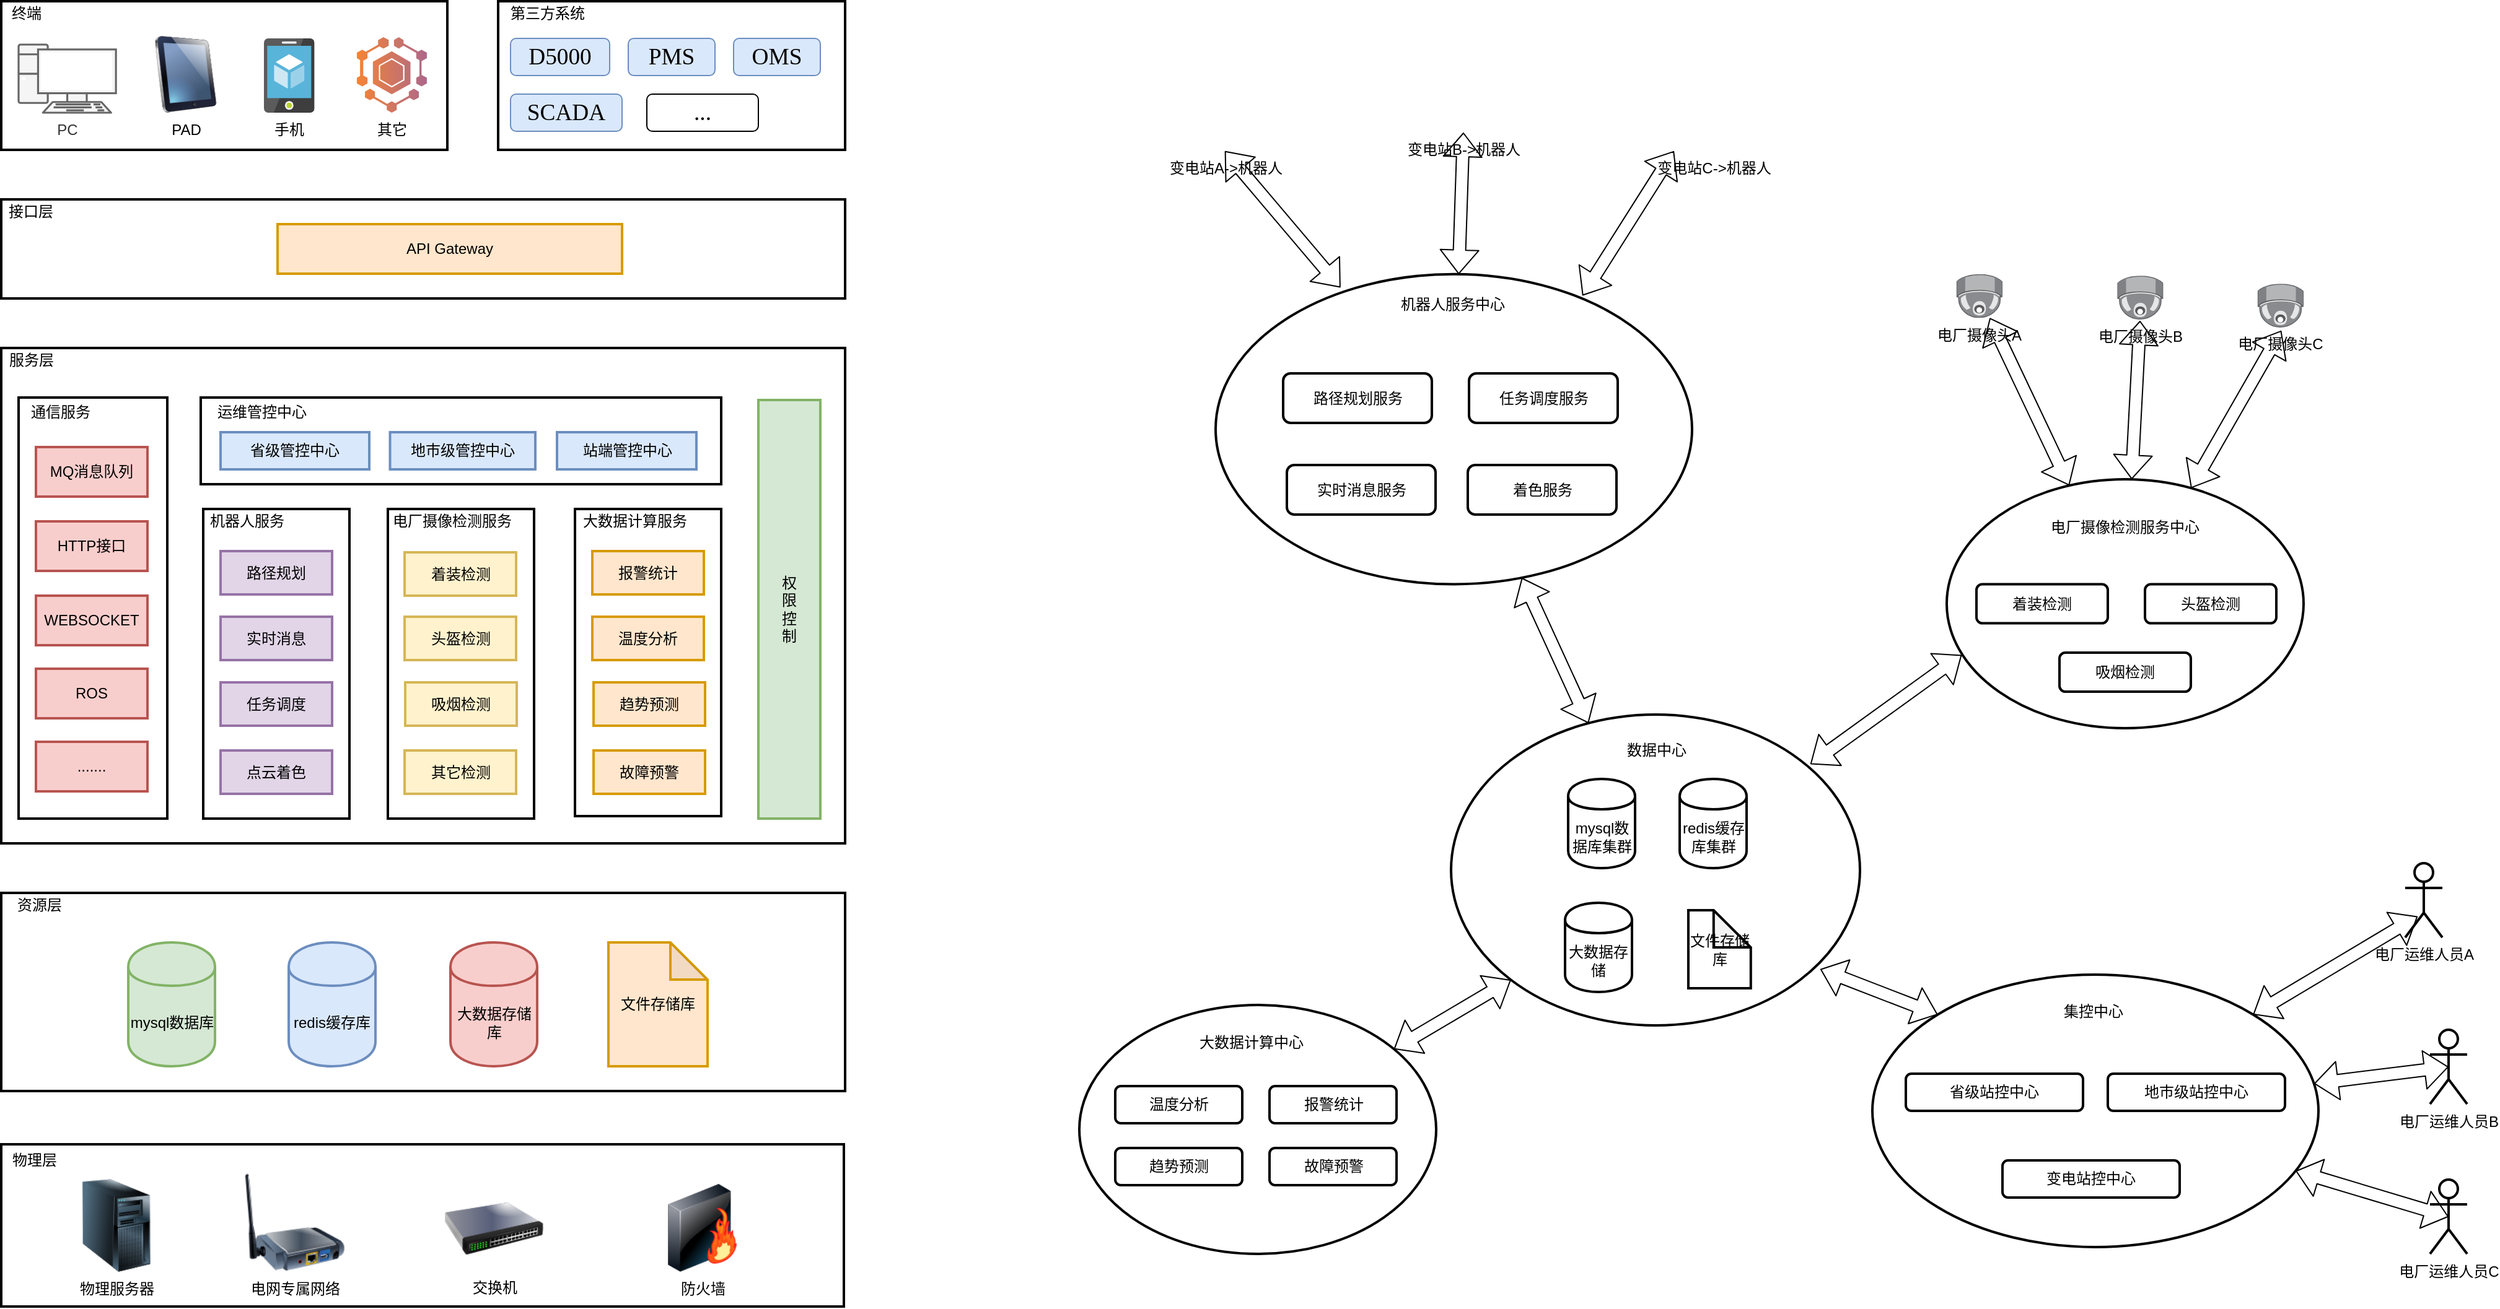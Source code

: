 <mxfile version="12.8.8" type="github">
  <diagram id="68AKn7hBrkc6Hizn51Uo" name="第 1 页">
    <mxGraphModel dx="1553" dy="847" grid="1" gridSize="10" guides="1" tooltips="1" connect="1" arrows="1" fold="1" page="1" pageScale="1" pageWidth="2354" pageHeight="1336" math="0" shadow="0">
      <root>
        <mxCell id="0" />
        <mxCell id="1" parent="0" />
        <mxCell id="wY_InP9v4MQlX6HiAcbp-134" value="" style="shape=flexArrow;endArrow=classic;startArrow=classic;html=1;entryX=0.516;entryY=1.071;entryDx=0;entryDy=0;entryPerimeter=0;" edge="1" parent="1" source="wY_InP9v4MQlX6HiAcbp-79" target="wY_InP9v4MQlX6HiAcbp-131">
          <mxGeometry width="50" height="50" relative="1" as="geometry">
            <mxPoint x="1740" y="509" as="sourcePoint" />
            <mxPoint x="1790" y="459" as="targetPoint" />
          </mxGeometry>
        </mxCell>
        <mxCell id="wY_InP9v4MQlX6HiAcbp-79" value="" style="ellipse;whiteSpace=wrap;html=1;labelBackgroundColor=none;strokeWidth=2;fillColor=none;" vertex="1" parent="1">
          <mxGeometry x="1740" y="469" width="288" height="201" as="geometry" />
        </mxCell>
        <mxCell id="wY_InP9v4MQlX6HiAcbp-20" value="" style="rounded=0;whiteSpace=wrap;html=1;labelBackgroundColor=#333333;strokeWidth=2;fillColor=none;" vertex="1" parent="1">
          <mxGeometry x="170" y="363" width="681" height="400" as="geometry" />
        </mxCell>
        <mxCell id="wY_InP9v4MQlX6HiAcbp-31" value="" style="rounded=0;whiteSpace=wrap;html=1;labelBackgroundColor=none;strokeWidth=2;fillColor=none;" vertex="1" parent="1">
          <mxGeometry x="333" y="493" width="118" height="250" as="geometry" />
        </mxCell>
        <mxCell id="wY_InP9v4MQlX6HiAcbp-1" value="" style="rounded=0;whiteSpace=wrap;html=1;strokeWidth=2;" vertex="1" parent="1">
          <mxGeometry x="170" y="83" width="360" height="120" as="geometry" />
        </mxCell>
        <mxCell id="wY_InP9v4MQlX6HiAcbp-2" value="" style="rounded=0;whiteSpace=wrap;html=1;strokeWidth=2;" vertex="1" parent="1">
          <mxGeometry x="571" y="83" width="280" height="120" as="geometry" />
        </mxCell>
        <mxCell id="wY_InP9v4MQlX6HiAcbp-3" value="终端" style="text;html=1;strokeColor=none;fillColor=none;align=center;verticalAlign=middle;whiteSpace=wrap;rounded=0;" vertex="1" parent="1">
          <mxGeometry x="170" y="83" width="41" height="20" as="geometry" />
        </mxCell>
        <mxCell id="wY_InP9v4MQlX6HiAcbp-4" value="第三方系统" style="text;html=1;strokeColor=none;fillColor=none;align=center;verticalAlign=middle;whiteSpace=wrap;rounded=0;" vertex="1" parent="1">
          <mxGeometry x="571" y="83" width="80" height="20" as="geometry" />
        </mxCell>
        <mxCell id="wY_InP9v4MQlX6HiAcbp-5" value="&lt;span lang=&quot;EN-US&quot; style=&quot;white-space: normal ; font-size: 14pt ; font-family: &amp;#34;tim&amp;#34; , serif&quot;&gt;D5000&lt;/span&gt;&lt;span style=&quot;font-size: medium ; white-space: normal&quot;&gt;&lt;/span&gt;" style="rounded=1;whiteSpace=wrap;html=1;fillColor=#dae8fc;strokeColor=#6c8ebf;" vertex="1" parent="1">
          <mxGeometry x="581" y="113" width="80" height="30" as="geometry" />
        </mxCell>
        <mxCell id="wY_InP9v4MQlX6HiAcbp-6" value="&lt;span lang=&quot;EN-US&quot; style=&quot;white-space: normal ; font-size: 14pt ; font-family: &amp;#34;tim&amp;#34; , serif&quot;&gt;PMS&lt;/span&gt;&lt;span style=&quot;font-size: medium ; white-space: normal&quot;&gt;&lt;/span&gt;" style="rounded=1;whiteSpace=wrap;html=1;fillColor=#dae8fc;strokeColor=#6c8ebf;" vertex="1" parent="1">
          <mxGeometry x="676" y="113" width="70" height="30" as="geometry" />
        </mxCell>
        <mxCell id="wY_InP9v4MQlX6HiAcbp-7" value="&lt;span lang=&quot;EN-US&quot; style=&quot;font-size: 14pt ; font-family: &amp;#34;tim&amp;#34; , serif&quot;&gt;OMS&lt;/span&gt;&lt;span style=&quot;font-size: medium&quot;&gt;&lt;/span&gt;" style="rounded=1;whiteSpace=wrap;html=1;fillColor=#dae8fc;strokeColor=#6c8ebf;" vertex="1" parent="1">
          <mxGeometry x="761" y="113" width="70" height="30" as="geometry" />
        </mxCell>
        <mxCell id="wY_InP9v4MQlX6HiAcbp-8" value="&lt;span lang=&quot;EN-US&quot; style=&quot;font-size: 14pt ; font-family: &amp;#34;tim&amp;#34; , serif&quot;&gt;SCADA&lt;/span&gt;&lt;span style=&quot;font-size: medium&quot;&gt;&lt;/span&gt;" style="rounded=1;whiteSpace=wrap;html=1;fillColor=#dae8fc;strokeColor=#6c8ebf;" vertex="1" parent="1">
          <mxGeometry x="581" y="158" width="90" height="30" as="geometry" />
        </mxCell>
        <mxCell id="wY_InP9v4MQlX6HiAcbp-9" value="&lt;span lang=&quot;EN-US&quot; style=&quot;font-size: 14pt ; font-family: &amp;#34;tim&amp;#34; , serif&quot;&gt;...&lt;/span&gt;&lt;span style=&quot;font-size: medium&quot;&gt;&lt;/span&gt;" style="rounded=1;whiteSpace=wrap;html=1;" vertex="1" parent="1">
          <mxGeometry x="691" y="158" width="90" height="30" as="geometry" />
        </mxCell>
        <mxCell id="wY_InP9v4MQlX6HiAcbp-10" value="PC" style="verticalAlign=top;verticalLabelPosition=bottom;labelPosition=center;align=center;html=1;outlineConnect=0;fillColor=#f5f5f5;strokeColor=#666666;gradientDirection=north;strokeWidth=2;shape=mxgraph.networks.pc;fontColor=#333333;" vertex="1" parent="1">
          <mxGeometry x="184" y="118" width="78.57" height="55" as="geometry" />
        </mxCell>
        <mxCell id="wY_InP9v4MQlX6HiAcbp-13" value="手机" style="aspect=fixed;html=1;points=[];align=center;image;fontSize=12;image=img/lib/mscae/App_Service_Mobile_App.svg;" vertex="1" parent="1">
          <mxGeometry x="382" y="113" width="40.8" height="60" as="geometry" />
        </mxCell>
        <mxCell id="wY_InP9v4MQlX6HiAcbp-15" value="其它" style="outlineConnect=0;dashed=0;verticalLabelPosition=bottom;verticalAlign=top;align=center;html=1;shape=mxgraph.aws3.mobile_hub;fillColor=#AD688A;gradientColor=#F58435;gradientDirection=west;pointerEvents=1" vertex="1" parent="1">
          <mxGeometry x="457" y="112" width="56.48" height="61" as="geometry" />
        </mxCell>
        <mxCell id="wY_InP9v4MQlX6HiAcbp-16" value="" style="rounded=0;whiteSpace=wrap;html=1;strokeWidth=2;" vertex="1" parent="1">
          <mxGeometry x="170" y="243" width="681" height="80" as="geometry" />
        </mxCell>
        <mxCell id="wY_InP9v4MQlX6HiAcbp-17" value="API Gateway" style="rounded=0;whiteSpace=wrap;html=1;strokeWidth=2;fillColor=#ffe6cc;strokeColor=#d79b00;" vertex="1" parent="1">
          <mxGeometry x="393" y="263" width="278" height="40" as="geometry" />
        </mxCell>
        <mxCell id="wY_InP9v4MQlX6HiAcbp-18" value="接口层" style="text;html=1;strokeColor=none;fillColor=none;align=center;verticalAlign=middle;whiteSpace=wrap;rounded=0;" vertex="1" parent="1">
          <mxGeometry x="171" y="243" width="46" height="20" as="geometry" />
        </mxCell>
        <mxCell id="wY_InP9v4MQlX6HiAcbp-21" value="服务层" style="text;html=1;strokeColor=none;fillColor=none;align=center;verticalAlign=middle;whiteSpace=wrap;rounded=0;labelBackgroundColor=none;" vertex="1" parent="1">
          <mxGeometry x="171" y="363" width="47" height="20" as="geometry" />
        </mxCell>
        <mxCell id="wY_InP9v4MQlX6HiAcbp-22" value="" style="rounded=0;whiteSpace=wrap;html=1;labelBackgroundColor=none;strokeWidth=2;fillColor=none;" vertex="1" parent="1">
          <mxGeometry x="184" y="403" width="120" height="340" as="geometry" />
        </mxCell>
        <mxCell id="wY_InP9v4MQlX6HiAcbp-23" value="通信服务" style="text;html=1;strokeColor=none;fillColor=none;align=center;verticalAlign=middle;whiteSpace=wrap;rounded=0;labelBackgroundColor=none;" vertex="1" parent="1">
          <mxGeometry x="185" y="405" width="66" height="20" as="geometry" />
        </mxCell>
        <mxCell id="wY_InP9v4MQlX6HiAcbp-25" value="MQ消息队列" style="rounded=0;whiteSpace=wrap;html=1;labelBackgroundColor=none;strokeWidth=2;fillColor=#f8cecc;strokeColor=#b85450;" vertex="1" parent="1">
          <mxGeometry x="198" y="443" width="90" height="40" as="geometry" />
        </mxCell>
        <mxCell id="wY_InP9v4MQlX6HiAcbp-26" value="HTTP接口" style="rounded=0;whiteSpace=wrap;html=1;labelBackgroundColor=none;strokeWidth=2;fillColor=#f8cecc;strokeColor=#b85450;" vertex="1" parent="1">
          <mxGeometry x="198" y="503" width="90" height="40" as="geometry" />
        </mxCell>
        <mxCell id="wY_InP9v4MQlX6HiAcbp-28" value="WEBSOCKET" style="rounded=0;whiteSpace=wrap;html=1;labelBackgroundColor=none;strokeWidth=2;fillColor=#f8cecc;strokeColor=#b85450;" vertex="1" parent="1">
          <mxGeometry x="198" y="563" width="90" height="40" as="geometry" />
        </mxCell>
        <mxCell id="wY_InP9v4MQlX6HiAcbp-29" value="ROS" style="rounded=0;whiteSpace=wrap;html=1;labelBackgroundColor=none;strokeWidth=2;fillColor=#f8cecc;strokeColor=#b85450;" vertex="1" parent="1">
          <mxGeometry x="198" y="622" width="90" height="40" as="geometry" />
        </mxCell>
        <mxCell id="wY_InP9v4MQlX6HiAcbp-30" value="......." style="rounded=0;whiteSpace=wrap;html=1;labelBackgroundColor=none;strokeWidth=2;fillColor=#f8cecc;strokeColor=#b85450;" vertex="1" parent="1">
          <mxGeometry x="198" y="681" width="90" height="40" as="geometry" />
        </mxCell>
        <mxCell id="wY_InP9v4MQlX6HiAcbp-32" value="权&lt;br&gt;限&lt;br&gt;控&lt;br&gt;制" style="rounded=0;whiteSpace=wrap;html=1;labelBackgroundColor=none;strokeWidth=2;fillColor=#d5e8d4;strokeColor=#82b366;" vertex="1" parent="1">
          <mxGeometry x="781" y="405" width="50" height="338" as="geometry" />
        </mxCell>
        <mxCell id="wY_InP9v4MQlX6HiAcbp-54" value="" style="rounded=0;whiteSpace=wrap;html=1;labelBackgroundColor=none;strokeWidth=2;fillColor=none;" vertex="1" parent="1">
          <mxGeometry x="170" y="803" width="681" height="160" as="geometry" />
        </mxCell>
        <mxCell id="wY_InP9v4MQlX6HiAcbp-55" value="资源层" style="text;html=1;strokeColor=none;fillColor=none;align=center;verticalAlign=middle;whiteSpace=wrap;rounded=0;labelBackgroundColor=none;" vertex="1" parent="1">
          <mxGeometry x="171" y="803" width="60" height="20" as="geometry" />
        </mxCell>
        <mxCell id="wY_InP9v4MQlX6HiAcbp-58" value="mysql数据库" style="shape=cylinder;whiteSpace=wrap;html=1;boundedLbl=1;backgroundOutline=1;labelBackgroundColor=none;strokeWidth=2;fillColor=#d5e8d4;strokeColor=#82b366;" vertex="1" parent="1">
          <mxGeometry x="272.5" y="843" width="70" height="100" as="geometry" />
        </mxCell>
        <mxCell id="wY_InP9v4MQlX6HiAcbp-61" value="redis缓存库" style="shape=cylinder;whiteSpace=wrap;html=1;boundedLbl=1;backgroundOutline=1;labelBackgroundColor=none;strokeWidth=2;fillColor=#dae8fc;strokeColor=#6c8ebf;" vertex="1" parent="1">
          <mxGeometry x="402" y="843" width="70" height="100" as="geometry" />
        </mxCell>
        <mxCell id="wY_InP9v4MQlX6HiAcbp-63" value="文件存储库" style="shape=note;whiteSpace=wrap;html=1;backgroundOutline=1;darkOpacity=0.05;labelBackgroundColor=none;strokeWidth=2;fillColor=#ffe6cc;strokeColor=#d79b00;" vertex="1" parent="1">
          <mxGeometry x="660" y="843" width="80" height="100" as="geometry" />
        </mxCell>
        <mxCell id="wY_InP9v4MQlX6HiAcbp-64" value="" style="ellipse;whiteSpace=wrap;html=1;labelBackgroundColor=none;strokeWidth=2;fillColor=none;" vertex="1" parent="1">
          <mxGeometry x="1340" y="659" width="330" height="251" as="geometry" />
        </mxCell>
        <mxCell id="wY_InP9v4MQlX6HiAcbp-65" value="mysql数据库集群" style="shape=cylinder;whiteSpace=wrap;html=1;boundedLbl=1;backgroundOutline=1;labelBackgroundColor=none;strokeWidth=2;fillColor=none;" vertex="1" parent="1">
          <mxGeometry x="1434.5" y="711" width="54" height="72" as="geometry" />
        </mxCell>
        <mxCell id="wY_InP9v4MQlX6HiAcbp-66" value="redis缓存库集群" style="shape=cylinder;whiteSpace=wrap;html=1;boundedLbl=1;backgroundOutline=1;labelBackgroundColor=none;strokeWidth=2;fillColor=none;" vertex="1" parent="1">
          <mxGeometry x="1524.5" y="711" width="54" height="72" as="geometry" />
        </mxCell>
        <mxCell id="wY_InP9v4MQlX6HiAcbp-67" value="文件存储库" style="shape=note;whiteSpace=wrap;html=1;backgroundOutline=1;darkOpacity=0.05;labelBackgroundColor=none;strokeWidth=2;fillColor=none;" vertex="1" parent="1">
          <mxGeometry x="1531.5" y="817" width="50.4" height="63" as="geometry" />
        </mxCell>
        <mxCell id="wY_InP9v4MQlX6HiAcbp-68" value="" style="ellipse;whiteSpace=wrap;html=1;labelBackgroundColor=none;strokeWidth=2;fillColor=none;" vertex="1" parent="1">
          <mxGeometry x="1150" y="303.37" width="384.5" height="250.38" as="geometry" />
        </mxCell>
        <mxCell id="wY_InP9v4MQlX6HiAcbp-69" value="大数据存储库" style="shape=cylinder;whiteSpace=wrap;html=1;boundedLbl=1;backgroundOutline=1;labelBackgroundColor=none;strokeWidth=2;fillColor=#f8cecc;strokeColor=#b85450;" vertex="1" parent="1">
          <mxGeometry x="532.5" y="843" width="70" height="100" as="geometry" />
        </mxCell>
        <mxCell id="wY_InP9v4MQlX6HiAcbp-70" value="数据中心" style="text;html=1;strokeColor=none;fillColor=none;align=center;verticalAlign=middle;whiteSpace=wrap;rounded=0;labelBackgroundColor=none;" vertex="1" parent="1">
          <mxGeometry x="1481" y="678" width="50" height="20" as="geometry" />
        </mxCell>
        <mxCell id="wY_InP9v4MQlX6HiAcbp-71" value="机器人服务中心" style="text;html=1;strokeColor=none;fillColor=none;align=center;verticalAlign=middle;whiteSpace=wrap;rounded=0;labelBackgroundColor=none;" vertex="1" parent="1">
          <mxGeometry x="1296" y="317.5" width="91" height="20" as="geometry" />
        </mxCell>
        <mxCell id="wY_InP9v4MQlX6HiAcbp-72" value="路径规划服务" style="rounded=1;whiteSpace=wrap;html=1;labelBackgroundColor=none;strokeWidth=2;fillColor=none;" vertex="1" parent="1">
          <mxGeometry x="1204.5" y="383.5" width="120" height="40" as="geometry" />
        </mxCell>
        <mxCell id="wY_InP9v4MQlX6HiAcbp-73" value="任务调度服务" style="rounded=1;whiteSpace=wrap;html=1;labelBackgroundColor=none;strokeWidth=2;fillColor=none;" vertex="1" parent="1">
          <mxGeometry x="1354.5" y="383.5" width="120" height="40" as="geometry" />
        </mxCell>
        <mxCell id="wY_InP9v4MQlX6HiAcbp-74" value="实时消息服务" style="rounded=1;whiteSpace=wrap;html=1;labelBackgroundColor=none;strokeWidth=2;fillColor=none;" vertex="1" parent="1">
          <mxGeometry x="1207.5" y="457.5" width="120" height="40" as="geometry" />
        </mxCell>
        <mxCell id="wY_InP9v4MQlX6HiAcbp-75" value="着色服务" style="rounded=1;whiteSpace=wrap;html=1;labelBackgroundColor=none;strokeWidth=2;fillColor=none;" vertex="1" parent="1">
          <mxGeometry x="1353.5" y="457.5" width="120" height="40" as="geometry" />
        </mxCell>
        <mxCell id="wY_InP9v4MQlX6HiAcbp-76" value="着装检测" style="rounded=1;whiteSpace=wrap;html=1;labelBackgroundColor=none;strokeWidth=2;fillColor=none;" vertex="1" parent="1">
          <mxGeometry x="1764" y="553.75" width="106" height="31.5" as="geometry" />
        </mxCell>
        <mxCell id="wY_InP9v4MQlX6HiAcbp-78" value="" style="ellipse;whiteSpace=wrap;html=1;labelBackgroundColor=none;strokeWidth=2;fillColor=none;" vertex="1" parent="1">
          <mxGeometry x="1040" y="893.5" width="288" height="201" as="geometry" />
        </mxCell>
        <mxCell id="wY_InP9v4MQlX6HiAcbp-80" value="电厂摄像检测服务中心" style="text;html=1;strokeColor=none;fillColor=none;align=center;verticalAlign=middle;whiteSpace=wrap;rounded=0;labelBackgroundColor=none;" vertex="1" parent="1">
          <mxGeometry x="1819" y="497.5" width="130" height="20" as="geometry" />
        </mxCell>
        <mxCell id="wY_InP9v4MQlX6HiAcbp-81" value="大数据计算中心" style="text;html=1;strokeColor=none;fillColor=none;align=center;verticalAlign=middle;whiteSpace=wrap;rounded=0;labelBackgroundColor=none;" vertex="1" parent="1">
          <mxGeometry x="1134" y="913.5" width="90" height="20" as="geometry" />
        </mxCell>
        <mxCell id="wY_InP9v4MQlX6HiAcbp-82" value="温度分析" style="rounded=1;whiteSpace=wrap;html=1;labelBackgroundColor=none;strokeWidth=2;fillColor=none;" vertex="1" parent="1">
          <mxGeometry x="1069" y="959" width="102.5" height="30" as="geometry" />
        </mxCell>
        <mxCell id="wY_InP9v4MQlX6HiAcbp-83" value="" style="ellipse;whiteSpace=wrap;html=1;labelBackgroundColor=none;strokeWidth=2;fillColor=none;" vertex="1" parent="1">
          <mxGeometry x="1680" y="869" width="360" height="220" as="geometry" />
        </mxCell>
        <mxCell id="wY_InP9v4MQlX6HiAcbp-84" value="集控中心" style="text;html=1;strokeColor=none;fillColor=none;align=center;verticalAlign=middle;whiteSpace=wrap;rounded=0;labelBackgroundColor=none;" vertex="1" parent="1">
          <mxGeometry x="1827" y="889" width="63" height="20" as="geometry" />
        </mxCell>
        <mxCell id="wY_InP9v4MQlX6HiAcbp-85" value="省级站控中心" style="rounded=1;whiteSpace=wrap;html=1;labelBackgroundColor=none;strokeWidth=2;fillColor=none;" vertex="1" parent="1">
          <mxGeometry x="1707" y="949" width="143" height="30" as="geometry" />
        </mxCell>
        <mxCell id="wY_InP9v4MQlX6HiAcbp-86" value="地市级站控中心" style="rounded=1;whiteSpace=wrap;html=1;labelBackgroundColor=none;strokeWidth=2;fillColor=none;" vertex="1" parent="1">
          <mxGeometry x="1870" y="949" width="143" height="30" as="geometry" />
        </mxCell>
        <mxCell id="wY_InP9v4MQlX6HiAcbp-87" value="变电站控中心" style="rounded=1;whiteSpace=wrap;html=1;labelBackgroundColor=none;strokeWidth=2;fillColor=none;" vertex="1" parent="1">
          <mxGeometry x="1785" y="1019" width="143" height="30" as="geometry" />
        </mxCell>
        <mxCell id="wY_InP9v4MQlX6HiAcbp-89" value="" style="shape=flexArrow;endArrow=classic;startArrow=classic;html=1;entryX=0;entryY=1;entryDx=0;entryDy=0;" edge="1" parent="1" source="wY_InP9v4MQlX6HiAcbp-78" target="wY_InP9v4MQlX6HiAcbp-64">
          <mxGeometry width="50" height="50" relative="1" as="geometry">
            <mxPoint x="1340" y="909" as="sourcePoint" />
            <mxPoint x="1390" y="859" as="targetPoint" />
          </mxGeometry>
        </mxCell>
        <mxCell id="wY_InP9v4MQlX6HiAcbp-90" value="" style="shape=flexArrow;endArrow=classic;startArrow=classic;html=1;exitX=0;exitY=0;exitDx=0;exitDy=0;entryX=0.903;entryY=0.819;entryDx=0;entryDy=0;entryPerimeter=0;" edge="1" parent="1" source="wY_InP9v4MQlX6HiAcbp-83" target="wY_InP9v4MQlX6HiAcbp-64">
          <mxGeometry width="50" height="50" relative="1" as="geometry">
            <mxPoint x="1460" y="889" as="sourcePoint" />
            <mxPoint x="1510" y="839" as="targetPoint" />
          </mxGeometry>
        </mxCell>
        <mxCell id="wY_InP9v4MQlX6HiAcbp-91" value="" style="shape=flexArrow;endArrow=classic;startArrow=classic;html=1;" edge="1" parent="1" source="wY_InP9v4MQlX6HiAcbp-64" target="wY_InP9v4MQlX6HiAcbp-68">
          <mxGeometry width="50" height="50" relative="1" as="geometry">
            <mxPoint x="1460" y="769" as="sourcePoint" />
            <mxPoint x="1510" y="719" as="targetPoint" />
          </mxGeometry>
        </mxCell>
        <mxCell id="wY_InP9v4MQlX6HiAcbp-92" value="" style="shape=flexArrow;endArrow=classic;startArrow=classic;html=1;entryX=0.042;entryY=0.706;entryDx=0;entryDy=0;entryPerimeter=0;" edge="1" parent="1" target="wY_InP9v4MQlX6HiAcbp-79">
          <mxGeometry width="50" height="50" relative="1" as="geometry">
            <mxPoint x="1630" y="699" as="sourcePoint" />
            <mxPoint x="1510" y="769" as="targetPoint" />
          </mxGeometry>
        </mxCell>
        <mxCell id="wY_InP9v4MQlX6HiAcbp-93" value="变电站A-&amp;gt;机器人" style="shape=image;html=1;verticalAlign=top;verticalLabelPosition=bottom;labelBackgroundColor=#ffffff;imageAspect=0;aspect=fixed;image=https://cdn2.iconfinder.com/data/icons/walle/128/basket_full.png;strokeWidth=2;fillColor=none;" vertex="1" parent="1">
          <mxGeometry x="1107.5" y="104" width="100" height="100" as="geometry" />
        </mxCell>
        <mxCell id="wY_InP9v4MQlX6HiAcbp-94" value="变电站B-&amp;gt;机器人" style="shape=image;html=1;verticalAlign=top;verticalLabelPosition=bottom;labelBackgroundColor=#ffffff;imageAspect=0;aspect=fixed;image=https://cdn2.iconfinder.com/data/icons/walle/128/basket_full.png;strokeWidth=2;fillColor=none;" vertex="1" parent="1">
          <mxGeometry x="1300" y="89" width="100" height="100" as="geometry" />
        </mxCell>
        <mxCell id="wY_InP9v4MQlX6HiAcbp-95" value="变电站C-&amp;gt;机器人" style="shape=image;html=1;verticalAlign=top;verticalLabelPosition=bottom;labelBackgroundColor=#ffffff;imageAspect=0;aspect=fixed;image=https://cdn2.iconfinder.com/data/icons/walle/128/basket_full.png;strokeWidth=2;fillColor=none;" vertex="1" parent="1">
          <mxGeometry x="1501.5" y="104" width="100" height="100" as="geometry" />
        </mxCell>
        <mxCell id="wY_InP9v4MQlX6HiAcbp-96" value="" style="shape=flexArrow;endArrow=classic;startArrow=classic;html=1;exitX=0.77;exitY=0.069;exitDx=0;exitDy=0;exitPerimeter=0;" edge="1" parent="1" source="wY_InP9v4MQlX6HiAcbp-68" target="wY_InP9v4MQlX6HiAcbp-95">
          <mxGeometry width="50" height="50" relative="1" as="geometry">
            <mxPoint x="1450" y="229" as="sourcePoint" />
            <mxPoint x="1500" y="179" as="targetPoint" />
          </mxGeometry>
        </mxCell>
        <mxCell id="wY_InP9v4MQlX6HiAcbp-97" value="" style="shape=flexArrow;endArrow=classic;startArrow=classic;html=1;entryX=0.5;entryY=1;entryDx=0;entryDy=0;" edge="1" parent="1" source="wY_InP9v4MQlX6HiAcbp-68" target="wY_InP9v4MQlX6HiAcbp-94">
          <mxGeometry width="50" height="50" relative="1" as="geometry">
            <mxPoint x="1450" y="229" as="sourcePoint" />
            <mxPoint x="1500" y="179" as="targetPoint" />
          </mxGeometry>
        </mxCell>
        <mxCell id="wY_InP9v4MQlX6HiAcbp-98" value="" style="shape=flexArrow;endArrow=classic;startArrow=classic;html=1;entryX=0.5;entryY=1;entryDx=0;entryDy=0;exitX=0.262;exitY=0.043;exitDx=0;exitDy=0;exitPerimeter=0;" edge="1" parent="1" source="wY_InP9v4MQlX6HiAcbp-68" target="wY_InP9v4MQlX6HiAcbp-93">
          <mxGeometry width="50" height="50" relative="1" as="geometry">
            <mxPoint x="1450" y="229" as="sourcePoint" />
            <mxPoint x="1500" y="179" as="targetPoint" />
          </mxGeometry>
        </mxCell>
        <mxCell id="wY_InP9v4MQlX6HiAcbp-99" value="" style="rounded=0;whiteSpace=wrap;html=1;labelBackgroundColor=none;strokeWidth=2;fillColor=none;" vertex="1" parent="1">
          <mxGeometry x="482" y="493" width="118" height="250" as="geometry" />
        </mxCell>
        <mxCell id="wY_InP9v4MQlX6HiAcbp-100" value="" style="rounded=0;whiteSpace=wrap;html=1;labelBackgroundColor=none;strokeWidth=2;fillColor=none;" vertex="1" parent="1">
          <mxGeometry x="633" y="493" width="118" height="248" as="geometry" />
        </mxCell>
        <mxCell id="wY_InP9v4MQlX6HiAcbp-102" value="" style="rounded=0;whiteSpace=wrap;html=1;labelBackgroundColor=none;strokeWidth=2;fillColor=none;" vertex="1" parent="1">
          <mxGeometry x="331" y="403" width="420" height="70" as="geometry" />
        </mxCell>
        <mxCell id="wY_InP9v4MQlX6HiAcbp-103" value="机器人服务" style="text;html=1;strokeColor=none;fillColor=none;align=center;verticalAlign=middle;whiteSpace=wrap;rounded=0;labelBackgroundColor=none;" vertex="1" parent="1">
          <mxGeometry x="336" y="493" width="65" height="20" as="geometry" />
        </mxCell>
        <mxCell id="wY_InP9v4MQlX6HiAcbp-104" value="电厂摄像检测服务" style="text;html=1;strokeColor=none;fillColor=none;align=center;verticalAlign=middle;whiteSpace=wrap;rounded=0;labelBackgroundColor=none;" vertex="1" parent="1">
          <mxGeometry x="483.75" y="493" width="100.25" height="20" as="geometry" />
        </mxCell>
        <mxCell id="wY_InP9v4MQlX6HiAcbp-105" value="大数据计算服务" style="text;html=1;strokeColor=none;fillColor=none;align=center;verticalAlign=middle;whiteSpace=wrap;rounded=0;labelBackgroundColor=none;" vertex="1" parent="1">
          <mxGeometry x="634" y="493" width="95" height="20" as="geometry" />
        </mxCell>
        <mxCell id="wY_InP9v4MQlX6HiAcbp-106" value="路径规划" style="rounded=0;whiteSpace=wrap;html=1;labelBackgroundColor=none;strokeWidth=2;fillColor=#e1d5e7;strokeColor=#9673a6;" vertex="1" parent="1">
          <mxGeometry x="347" y="527" width="90" height="35" as="geometry" />
        </mxCell>
        <mxCell id="wY_InP9v4MQlX6HiAcbp-107" value="实时消息" style="rounded=0;whiteSpace=wrap;html=1;labelBackgroundColor=none;strokeWidth=2;fillColor=#e1d5e7;strokeColor=#9673a6;" vertex="1" parent="1">
          <mxGeometry x="347" y="580" width="90" height="35" as="geometry" />
        </mxCell>
        <mxCell id="wY_InP9v4MQlX6HiAcbp-108" value="任务调度" style="rounded=0;whiteSpace=wrap;html=1;labelBackgroundColor=none;strokeWidth=2;fillColor=#e1d5e7;strokeColor=#9673a6;" vertex="1" parent="1">
          <mxGeometry x="347" y="633" width="90" height="35" as="geometry" />
        </mxCell>
        <mxCell id="wY_InP9v4MQlX6HiAcbp-109" value="点云着色" style="rounded=0;whiteSpace=wrap;html=1;labelBackgroundColor=none;strokeWidth=2;fillColor=#e1d5e7;strokeColor=#9673a6;" vertex="1" parent="1">
          <mxGeometry x="347" y="688" width="90" height="35" as="geometry" />
        </mxCell>
        <mxCell id="wY_InP9v4MQlX6HiAcbp-111" value="着装检测" style="rounded=0;whiteSpace=wrap;html=1;labelBackgroundColor=none;strokeWidth=2;fillColor=#fff2cc;strokeColor=#d6b656;" vertex="1" parent="1">
          <mxGeometry x="495.5" y="528" width="90" height="35" as="geometry" />
        </mxCell>
        <mxCell id="wY_InP9v4MQlX6HiAcbp-112" value="头盔检测" style="rounded=0;whiteSpace=wrap;html=1;labelBackgroundColor=none;strokeWidth=2;fillColor=#fff2cc;strokeColor=#d6b656;" vertex="1" parent="1">
          <mxGeometry x="495.5" y="580" width="90" height="35" as="geometry" />
        </mxCell>
        <mxCell id="wY_InP9v4MQlX6HiAcbp-113" value="吸烟检测" style="rounded=0;whiteSpace=wrap;html=1;labelBackgroundColor=none;strokeWidth=2;fillColor=#fff2cc;strokeColor=#d6b656;" vertex="1" parent="1">
          <mxGeometry x="496" y="633" width="90" height="35" as="geometry" />
        </mxCell>
        <mxCell id="wY_InP9v4MQlX6HiAcbp-114" value="其它检测" style="rounded=0;whiteSpace=wrap;html=1;labelBackgroundColor=none;strokeWidth=2;fillColor=#fff2cc;strokeColor=#d6b656;" vertex="1" parent="1">
          <mxGeometry x="495.5" y="688" width="90" height="35" as="geometry" />
        </mxCell>
        <mxCell id="wY_InP9v4MQlX6HiAcbp-115" value="报警统计" style="rounded=0;whiteSpace=wrap;html=1;labelBackgroundColor=none;strokeWidth=2;fillColor=#ffe6cc;strokeColor=#d79b00;" vertex="1" parent="1">
          <mxGeometry x="647" y="527" width="90" height="35" as="geometry" />
        </mxCell>
        <mxCell id="wY_InP9v4MQlX6HiAcbp-116" value="温度分析" style="rounded=0;whiteSpace=wrap;html=1;labelBackgroundColor=none;strokeWidth=2;fillColor=#ffe6cc;strokeColor=#d79b00;" vertex="1" parent="1">
          <mxGeometry x="647" y="580" width="90" height="35" as="geometry" />
        </mxCell>
        <mxCell id="wY_InP9v4MQlX6HiAcbp-117" value="趋势预测" style="rounded=0;whiteSpace=wrap;html=1;labelBackgroundColor=none;strokeWidth=2;fillColor=#ffe6cc;strokeColor=#d79b00;" vertex="1" parent="1">
          <mxGeometry x="648" y="633" width="90" height="35" as="geometry" />
        </mxCell>
        <mxCell id="wY_InP9v4MQlX6HiAcbp-118" value="故障预警" style="rounded=0;whiteSpace=wrap;html=1;labelBackgroundColor=none;strokeWidth=2;fillColor=#ffe6cc;strokeColor=#d79b00;" vertex="1" parent="1">
          <mxGeometry x="648" y="688" width="90" height="35" as="geometry" />
        </mxCell>
        <mxCell id="wY_InP9v4MQlX6HiAcbp-120" value="运维管控中心" style="text;html=1;strokeColor=none;fillColor=none;align=center;verticalAlign=middle;whiteSpace=wrap;rounded=0;labelBackgroundColor=none;" vertex="1" parent="1">
          <mxGeometry x="330" y="405" width="101" height="20" as="geometry" />
        </mxCell>
        <mxCell id="wY_InP9v4MQlX6HiAcbp-121" value="省级管控中心" style="rounded=0;whiteSpace=wrap;html=1;labelBackgroundColor=none;strokeWidth=2;fillColor=#dae8fc;strokeColor=#6c8ebf;" vertex="1" parent="1">
          <mxGeometry x="347" y="431" width="120" height="30" as="geometry" />
        </mxCell>
        <mxCell id="wY_InP9v4MQlX6HiAcbp-122" value="地市级管控中心" style="rounded=0;whiteSpace=wrap;html=1;labelBackgroundColor=none;strokeWidth=2;fillColor=#dae8fc;strokeColor=#6c8ebf;" vertex="1" parent="1">
          <mxGeometry x="483.75" y="431" width="117.25" height="30" as="geometry" />
        </mxCell>
        <mxCell id="wY_InP9v4MQlX6HiAcbp-123" value="站端管控中心" style="rounded=0;whiteSpace=wrap;html=1;labelBackgroundColor=none;strokeWidth=2;fillColor=#dae8fc;strokeColor=#6c8ebf;" vertex="1" parent="1">
          <mxGeometry x="618.5" y="431" width="112.5" height="30" as="geometry" />
        </mxCell>
        <mxCell id="wY_InP9v4MQlX6HiAcbp-124" value="头盔检测" style="rounded=1;whiteSpace=wrap;html=1;labelBackgroundColor=none;strokeWidth=2;fillColor=none;" vertex="1" parent="1">
          <mxGeometry x="1900" y="553.75" width="106" height="31.5" as="geometry" />
        </mxCell>
        <mxCell id="wY_InP9v4MQlX6HiAcbp-125" value="吸烟检测" style="rounded=1;whiteSpace=wrap;html=1;labelBackgroundColor=none;strokeWidth=2;fillColor=none;" vertex="1" parent="1">
          <mxGeometry x="1831" y="609" width="106" height="31.5" as="geometry" />
        </mxCell>
        <mxCell id="wY_InP9v4MQlX6HiAcbp-126" value="报警统计" style="rounded=1;whiteSpace=wrap;html=1;labelBackgroundColor=none;strokeWidth=2;fillColor=none;" vertex="1" parent="1">
          <mxGeometry x="1193.5" y="959" width="102.5" height="30" as="geometry" />
        </mxCell>
        <mxCell id="wY_InP9v4MQlX6HiAcbp-127" value="趋势预测" style="rounded=1;whiteSpace=wrap;html=1;labelBackgroundColor=none;strokeWidth=2;fillColor=none;" vertex="1" parent="1">
          <mxGeometry x="1069" y="1009" width="102.5" height="30" as="geometry" />
        </mxCell>
        <mxCell id="wY_InP9v4MQlX6HiAcbp-128" value="故障预警" style="rounded=1;whiteSpace=wrap;html=1;labelBackgroundColor=none;strokeWidth=2;fillColor=none;" vertex="1" parent="1">
          <mxGeometry x="1193.5" y="1009" width="102.5" height="30" as="geometry" />
        </mxCell>
        <mxCell id="wY_InP9v4MQlX6HiAcbp-129" value="电厂摄像头A" style="points=[];aspect=fixed;html=1;align=center;shadow=0;dashed=0;image;image=img/lib/allied_telesis/security/Surveillance_Camera_Ceiling.svg;labelBackgroundColor=none;strokeWidth=2;fillColor=none;" vertex="1" parent="1">
          <mxGeometry x="1747.8" y="303.37" width="37.2" height="35.4" as="geometry" />
        </mxCell>
        <mxCell id="wY_InP9v4MQlX6HiAcbp-130" value="电厂摄像头B" style="points=[];aspect=fixed;html=1;align=center;shadow=0;dashed=0;image;image=img/lib/allied_telesis/security/Surveillance_Camera_Ceiling.svg;labelBackgroundColor=none;strokeWidth=2;fillColor=none;" vertex="1" parent="1">
          <mxGeometry x="1877.6" y="304.64" width="37.2" height="35.4" as="geometry" />
        </mxCell>
        <mxCell id="wY_InP9v4MQlX6HiAcbp-132" value="" style="shape=flexArrow;endArrow=classic;startArrow=classic;html=1;" edge="1" parent="1" source="wY_InP9v4MQlX6HiAcbp-79" target="wY_InP9v4MQlX6HiAcbp-129">
          <mxGeometry width="50" height="50" relative="1" as="geometry">
            <mxPoint x="1780" y="399" as="sourcePoint" />
            <mxPoint x="1830" y="349" as="targetPoint" />
          </mxGeometry>
        </mxCell>
        <mxCell id="wY_InP9v4MQlX6HiAcbp-133" value="" style="shape=flexArrow;endArrow=classic;startArrow=classic;html=1;entryX=0.495;entryY=1.027;entryDx=0;entryDy=0;entryPerimeter=0;" edge="1" parent="1" source="wY_InP9v4MQlX6HiAcbp-79" target="wY_InP9v4MQlX6HiAcbp-130">
          <mxGeometry width="50" height="50" relative="1" as="geometry">
            <mxPoint x="1590" y="509" as="sourcePoint" />
            <mxPoint x="1920" y="339" as="targetPoint" />
          </mxGeometry>
        </mxCell>
        <mxCell id="wY_InP9v4MQlX6HiAcbp-131" value="电厂摄像头C" style="points=[];aspect=fixed;html=1;align=center;shadow=0;dashed=0;image;image=img/lib/allied_telesis/security/Surveillance_Camera_Ceiling.svg;labelBackgroundColor=none;strokeWidth=2;fillColor=none;" vertex="1" parent="1">
          <mxGeometry x="1990.8" y="311.07" width="37.2" height="35.4" as="geometry" />
        </mxCell>
        <mxCell id="wY_InP9v4MQlX6HiAcbp-135" value="电厂运维人员A" style="shape=umlActor;verticalLabelPosition=bottom;labelBackgroundColor=#ffffff;verticalAlign=top;html=1;strokeWidth=2;fillColor=none;" vertex="1" parent="1">
          <mxGeometry x="2110" y="779" width="30" height="60" as="geometry" />
        </mxCell>
        <mxCell id="wY_InP9v4MQlX6HiAcbp-136" value="电厂运维人员B" style="shape=umlActor;verticalLabelPosition=bottom;labelBackgroundColor=#ffffff;verticalAlign=top;html=1;strokeWidth=2;fillColor=none;" vertex="1" parent="1">
          <mxGeometry x="2130" y="913.5" width="30" height="60" as="geometry" />
        </mxCell>
        <mxCell id="wY_InP9v4MQlX6HiAcbp-137" value="电厂运维人员C" style="shape=umlActor;verticalLabelPosition=bottom;labelBackgroundColor=#ffffff;verticalAlign=top;html=1;strokeWidth=2;fillColor=none;" vertex="1" parent="1">
          <mxGeometry x="2130" y="1034.5" width="30" height="60" as="geometry" />
        </mxCell>
        <mxCell id="wY_InP9v4MQlX6HiAcbp-138" value="" style="shape=flexArrow;endArrow=classic;startArrow=classic;html=1;entryX=0.333;entryY=0.717;entryDx=0;entryDy=0;entryPerimeter=0;exitX=1;exitY=0;exitDx=0;exitDy=0;" edge="1" parent="1" source="wY_InP9v4MQlX6HiAcbp-83" target="wY_InP9v4MQlX6HiAcbp-135">
          <mxGeometry width="50" height="50" relative="1" as="geometry">
            <mxPoint x="1780" y="909" as="sourcePoint" />
            <mxPoint x="1830" y="859" as="targetPoint" />
          </mxGeometry>
        </mxCell>
        <mxCell id="wY_InP9v4MQlX6HiAcbp-139" value="" style="shape=flexArrow;endArrow=classic;startArrow=classic;html=1;entryX=0.5;entryY=0.5;entryDx=0;entryDy=0;entryPerimeter=0;" edge="1" parent="1" source="wY_InP9v4MQlX6HiAcbp-83" target="wY_InP9v4MQlX6HiAcbp-136">
          <mxGeometry width="50" height="50" relative="1" as="geometry">
            <mxPoint x="1780" y="1039" as="sourcePoint" />
            <mxPoint x="1830" y="989" as="targetPoint" />
          </mxGeometry>
        </mxCell>
        <mxCell id="wY_InP9v4MQlX6HiAcbp-140" value="" style="shape=flexArrow;endArrow=classic;startArrow=classic;html=1;entryX=0.5;entryY=0.5;entryDx=0;entryDy=0;entryPerimeter=0;" edge="1" parent="1" source="wY_InP9v4MQlX6HiAcbp-83" target="wY_InP9v4MQlX6HiAcbp-137">
          <mxGeometry width="50" height="50" relative="1" as="geometry">
            <mxPoint x="1780" y="1039" as="sourcePoint" />
            <mxPoint x="1830" y="989" as="targetPoint" />
          </mxGeometry>
        </mxCell>
        <mxCell id="wY_InP9v4MQlX6HiAcbp-141" value="大数据存储" style="shape=cylinder;whiteSpace=wrap;html=1;boundedLbl=1;backgroundOutline=1;labelBackgroundColor=none;strokeWidth=2;fillColor=none;" vertex="1" parent="1">
          <mxGeometry x="1432" y="811" width="54" height="72" as="geometry" />
        </mxCell>
        <mxCell id="wY_InP9v4MQlX6HiAcbp-144" value="" style="rounded=0;whiteSpace=wrap;html=1;labelBackgroundColor=none;strokeWidth=2;fillColor=none;" vertex="1" parent="1">
          <mxGeometry x="170" y="1006" width="680" height="131" as="geometry" />
        </mxCell>
        <mxCell id="wY_InP9v4MQlX6HiAcbp-145" value="物理层" style="text;html=1;strokeColor=none;fillColor=none;align=center;verticalAlign=middle;whiteSpace=wrap;rounded=0;labelBackgroundColor=none;" vertex="1" parent="1">
          <mxGeometry x="177" y="1009" width="40" height="20" as="geometry" />
        </mxCell>
        <mxCell id="wY_InP9v4MQlX6HiAcbp-146" value="物理服务器" style="image;html=1;labelBackgroundColor=#ffffff;image=img/lib/clip_art/computers/Server_Tower_128x128.png;strokeWidth=2;fillColor=none;" vertex="1" parent="1">
          <mxGeometry x="221.5" y="1034" width="82.5" height="75" as="geometry" />
        </mxCell>
        <mxCell id="wY_InP9v4MQlX6HiAcbp-147" value="电网专属网络" style="image;html=1;labelBackgroundColor=#ffffff;image=img/lib/clip_art/networking/Print_Server_Wireless_128x128.png;strokeWidth=2;fillColor=none;" vertex="1" parent="1">
          <mxGeometry x="367" y="1029" width="80" height="80" as="geometry" />
        </mxCell>
        <mxCell id="wY_InP9v4MQlX6HiAcbp-148" value="交换机" style="image;html=1;labelBackgroundColor=#ffffff;image=img/lib/clip_art/networking/Switch_128x128.png;strokeWidth=2;fillColor=none;" vertex="1" parent="1">
          <mxGeometry x="527.5" y="1040.5" width="80" height="67.5" as="geometry" />
        </mxCell>
        <mxCell id="wY_InP9v4MQlX6HiAcbp-149" value="防火墙" style="image;html=1;labelBackgroundColor=#ffffff;image=img/lib/clip_art/networking/Firewall-page1_128x128.png;strokeWidth=2;fillColor=none;" vertex="1" parent="1">
          <mxGeometry x="700.5" y="1038" width="71" height="71" as="geometry" />
        </mxCell>
        <mxCell id="wY_InP9v4MQlX6HiAcbp-150" value="PAD" style="image;html=1;labelBackgroundColor=#ffffff;image=img/lib/clip_art/computers/iPad_128x128.png;strokeWidth=2;fillColor=none;" vertex="1" parent="1">
          <mxGeometry x="288" y="111" width="62" height="62" as="geometry" />
        </mxCell>
      </root>
    </mxGraphModel>
  </diagram>
</mxfile>
